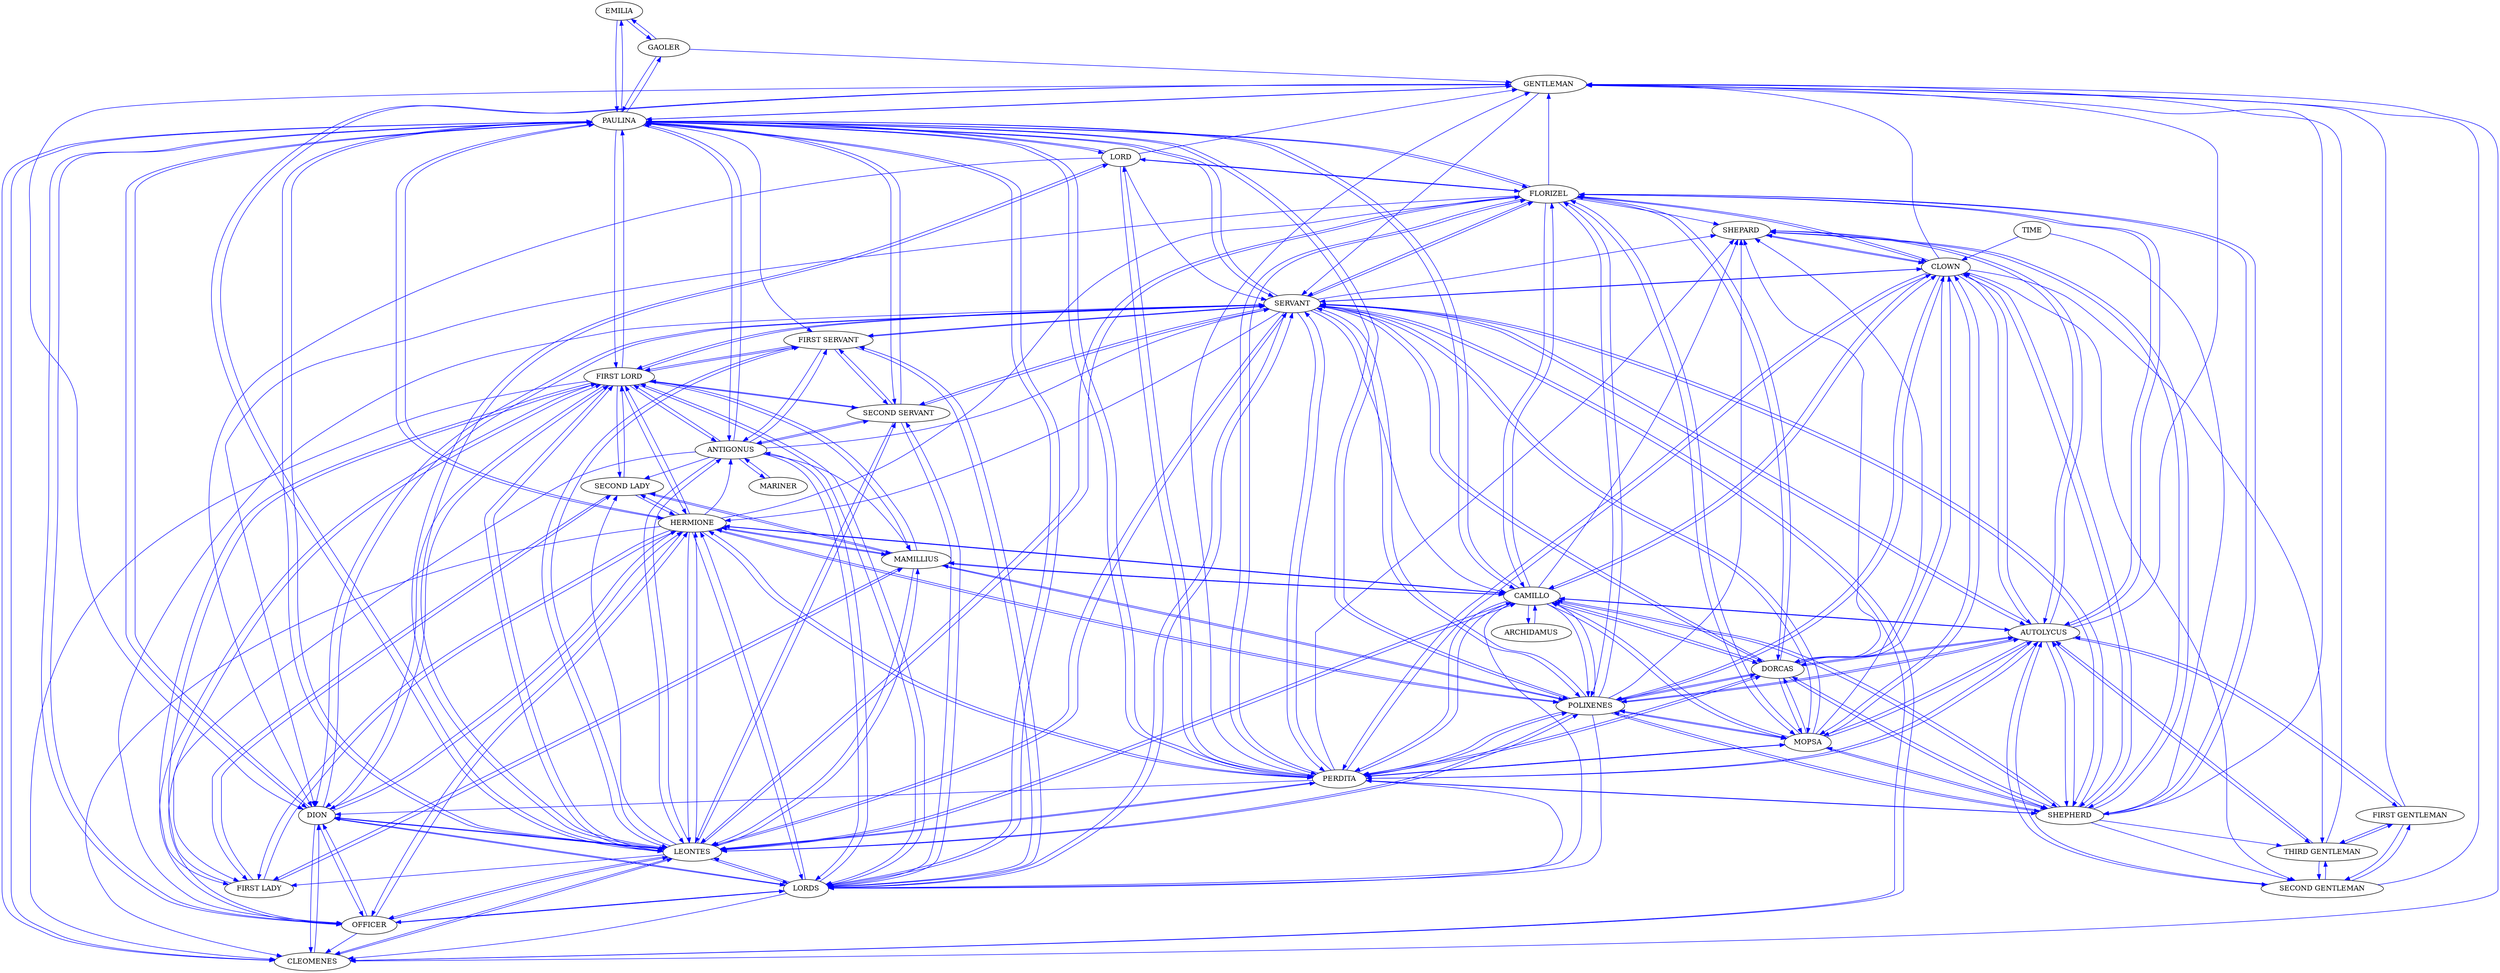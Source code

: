 strict digraph  {
	EMILIA -> GAOLER	 [color=blue,
		weight=21];
	EMILIA -> PAULINA	 [color=blue,
		weight=21];
	DION -> HERMIONE	 [color=blue,
		weight=1];
	DION -> OFFICER	 [color=blue,
		weight=1];
	DION -> PAULINA	 [color=blue,
		weight=12];
	DION -> "FIRST LORD"	 [color=blue,
		weight=1];
	DION -> CLEOMENES	 [color=blue,
		weight=28];
	DION -> SERVANT	 [color=blue,
		weight=11];
	DION -> LORDS	 [color=blue,
		weight=1];
	DION -> LEONTES	 [color=blue,
		weight=12];
	DORCAS -> CLOWN	 [color=blue,
		weight=12];
	DORCAS -> SHEPHERD	 [color=blue,
		weight=12];
	DORCAS -> PERDITA	 [color=blue,
		weight=12];
	DORCAS -> MOPSA	 [color=blue,
		weight=12];
	DORCAS -> POLIXENES	 [color=blue,
		weight=12];
	DORCAS -> AUTOLYCUS	 [color=blue,
		weight=10];
	DORCAS -> CAMILLO	 [color=blue,
		weight=12];
	DORCAS -> FLORIZEL	 [color=blue,
		weight=12];
	DORCAS -> SHEPARD	 [color=blue,
		weight=12];
	DORCAS -> SERVANT	 [color=blue,
		weight=10];
	CLOWN -> DORCAS	 [color=blue,
		weight=34];
	CLOWN -> SHEPHERD	 [color=blue,
		weight=142];
	CLOWN -> PERDITA	 [color=blue,
		weight=34];
	CLOWN -> MOPSA	 [color=blue,
		weight=34];
	CLOWN -> POLIXENES	 [color=blue,
		weight=34];
	CLOWN -> AUTOLYCUS	 [color=blue,
		weight=138];
	CLOWN -> CAMILLO	 [color=blue,
		weight=34];
	CLOWN -> FLORIZEL	 [color=blue,
		weight=34];
	CLOWN -> SHEPARD	 [color=blue,
		weight=74];
	CLOWN -> GENTLEMAN	 [color=blue,
		weight=34];
	CLOWN -> "SECOND GENTLEMAN"	 [color=blue,
		weight=34];
	CLOWN -> SERVANT	 [color=blue,
		weight=31];
	CLOWN -> "THIRD GENTLEMAN"	 [color=blue,
		weight=34];
	"FIRST LADY" -> HERMIONE	 [color=blue,
		weight=9];
	"FIRST LADY" -> MAMILLIUS	 [color=blue,
		weight=9];
	"FIRST LADY" -> "FIRST LORD"	 [color=blue,
		weight=9];
	"FIRST LADY" -> "SECOND LADY"	 [color=blue,
		weight=9];
	"FIRST GENTLEMAN" -> AUTOLYCUS	 [color=blue,
		weight=26];
	"FIRST GENTLEMAN" -> GENTLEMAN	 [color=blue,
		weight=26];
	"FIRST GENTLEMAN" -> "SECOND GENTLEMAN"	 [color=blue,
		weight=26];
	"FIRST GENTLEMAN" -> "THIRD GENTLEMAN"	 [color=blue,
		weight=8];
	SHEPHERD -> DORCAS	 [color=blue,
		weight=29];
	SHEPHERD -> CLOWN	 [color=blue,
		weight=114];
	SHEPHERD -> PERDITA	 [color=blue,
		weight=57];
	SHEPHERD -> MOPSA	 [color=blue,
		weight=29];
	SHEPHERD -> POLIXENES	 [color=blue,
		weight=44];
	SHEPHERD -> AUTOLYCUS	 [color=blue,
		weight=61];
	SHEPHERD -> CAMILLO	 [color=blue,
		weight=57];
	SHEPHERD -> FLORIZEL	 [color=blue,
		weight=57];
	SHEPHERD -> SHEPARD	 [color=blue,
		weight=82];
	SHEPHERD -> GENTLEMAN	 [color=blue,
		weight=8];
	SHEPHERD -> "SECOND GENTLEMAN"	 [color=blue,
		weight=8];
	SHEPHERD -> SERVANT	 [color=blue,
		weight=4];
	SHEPHERD -> "THIRD GENTLEMAN"	 [color=blue,
		weight=8];
	MARINER -> ANTIGONUS	 [color=blue,
		weight=11];
	"SECOND SERVANT" -> ANTIGONUS	 [color=blue,
		weight=2];
	"SECOND SERVANT" -> PAULINA	 [color=blue,
		weight=2];
	"SECOND SERVANT" -> "FIRST LORD"	 [color=blue,
		weight=2];
	"SECOND SERVANT" -> SERVANT	 [color=blue,
		weight=2];
	"SECOND SERVANT" -> LORDS	 [color=blue,
		weight=2];
	"SECOND SERVANT" -> "FIRST SERVANT"	 [color=blue,
		weight=2];
	"SECOND SERVANT" -> LEONTES	 [color=blue,
		weight=2];
	PERDITA -> DION	 [color=blue,
		weight=3];
	PERDITA -> DORCAS	 [color=blue,
		weight=67];
	PERDITA -> CLOWN	 [color=blue,
		weight=93];
	PERDITA -> SHEPHERD	 [color=blue,
		weight=93];
	PERDITA -> HERMIONE	 [color=blue,
		weight=7];
	PERDITA -> MOPSA	 [color=blue,
		weight=67];
	PERDITA -> POLIXENES	 [color=blue,
		weight=78];
	PERDITA -> AUTOLYCUS	 [color=blue,
		weight=26];
	PERDITA -> CAMILLO	 [color=blue,
		weight=100];
	PERDITA -> FLORIZEL	 [color=blue,
		weight=131];
	PERDITA -> SHEPARD	 [color=blue,
		weight=121];
	PERDITA -> GENTLEMAN	 [color=blue,
		weight=3];
	PERDITA -> PAULINA	 [color=blue,
		weight=10];
	PERDITA -> SERVANT	 [color=blue,
		weight=5];
	PERDITA -> LORDS	 [color=blue,
		weight=7];
	PERDITA -> LORD	 [color=blue,
		weight=3];
	PERDITA -> LEONTES	 [color=blue,
		weight=10];
	HERMIONE -> DION	 [color=blue,
		weight=1];
	HERMIONE -> "FIRST LADY"	 [color=blue,
		weight=46];
	HERMIONE -> PERDITA	 [color=blue,
		weight=8];
	HERMIONE -> POLIXENES	 [color=blue,
		weight=76];
	HERMIONE -> ANTIGONUS	 [color=blue,
		weight=34];
	HERMIONE -> CAMILLO	 [color=blue,
		weight=76];
	HERMIONE -> FLORIZEL	 [color=blue,
		weight=8];
	HERMIONE -> MAMILLIUS	 [color=blue,
		weight=114];
	HERMIONE -> OFFICER	 [color=blue,
		weight=89];
	HERMIONE -> PAULINA	 [color=blue,
		weight=97];
	HERMIONE -> "FIRST LORD"	 [color=blue,
		weight=135];
	HERMIONE -> CLEOMENES	 [color=blue,
		weight=1];
	HERMIONE -> LORDS	 [color=blue,
		weight=131];
	HERMIONE -> "SECOND LADY"	 [color=blue,
		weight=46];
	HERMIONE -> LEONTES	 [color=blue,
		weight=199];
	MOPSA -> DORCAS	 [color=blue,
		weight=20];
	MOPSA -> CLOWN	 [color=blue,
		weight=20];
	MOPSA -> SHEPHERD	 [color=blue,
		weight=20];
	MOPSA -> PERDITA	 [color=blue,
		weight=20];
	MOPSA -> POLIXENES	 [color=blue,
		weight=20];
	MOPSA -> AUTOLYCUS	 [color=blue,
		weight=19];
	MOPSA -> CAMILLO	 [color=blue,
		weight=20];
	MOPSA -> FLORIZEL	 [color=blue,
		weight=20];
	MOPSA -> SHEPARD	 [color=blue,
		weight=20];
	MOPSA -> SERVANT	 [color=blue,
		weight=19];
	POLIXENES -> DORCAS	 [color=blue,
		weight=25];
	POLIXENES -> CLOWN	 [color=blue,
		weight=95];
	POLIXENES -> SHEPHERD	 [color=blue,
		weight=95];
	POLIXENES -> PERDITA	 [color=blue,
		weight=105];
	POLIXENES -> HERMIONE	 [color=blue,
		weight=70];
	POLIXENES -> MOPSA	 [color=blue,
		weight=25];
	POLIXENES -> AUTOLYCUS	 [color=blue,
		weight=70];
	POLIXENES -> CAMILLO	 [color=blue,
		weight=273];
	POLIXENES -> FLORIZEL	 [color=blue,
		weight=105];
	POLIXENES -> MAMILLIUS	 [color=blue,
		weight=60];
	POLIXENES -> SHEPARD	 [color=blue,
		weight=95];
	POLIXENES -> PAULINA	 [color=blue,
		weight=10];
	POLIXENES -> SERVANT	 [color=blue,
		weight=3];
	POLIXENES -> LORDS	 [color=blue,
		weight=10];
	POLIXENES -> LEONTES	 [color=blue,
		weight=70];
	ANTIGONUS -> "FIRST LADY"	 [color=blue,
		weight=31];
	ANTIGONUS -> MARINER	 [color=blue,
		weight=7];
	ANTIGONUS -> "SECOND SERVANT"	 [color=blue,
		weight=29];
	ANTIGONUS -> MAMILLIUS	 [color=blue,
		weight=31];
	ANTIGONUS -> PAULINA	 [color=blue,
		weight=11];
	ANTIGONUS -> "FIRST LORD"	 [color=blue,
		weight=60];
	ANTIGONUS -> SERVANT	 [color=blue,
		weight=29];
	ANTIGONUS -> LORDS	 [color=blue,
		weight=60];
	ANTIGONUS -> "FIRST SERVANT"	 [color=blue,
		weight=29];
	ANTIGONUS -> "SECOND LADY"	 [color=blue,
		weight=31];
	ANTIGONUS -> LEONTES	 [color=blue,
		weight=60];
	ARCHIDAMUS -> CAMILLO	 [color=blue,
		weight=22];
	AUTOLYCUS -> DORCAS	 [color=blue,
		weight=43];
	AUTOLYCUS -> CLOWN	 [color=blue,
		weight=229];
	AUTOLYCUS -> "FIRST GENTLEMAN"	 [color=blue,
		weight=2];
	AUTOLYCUS -> SHEPHERD	 [color=blue,
		weight=185];
	AUTOLYCUS -> PERDITA	 [color=blue,
		weight=87];
	AUTOLYCUS -> MOPSA	 [color=blue,
		weight=43];
	AUTOLYCUS -> POLIXENES	 [color=blue,
		weight=53];
	AUTOLYCUS -> CAMILLO	 [color=blue,
		weight=87];
	AUTOLYCUS -> FLORIZEL	 [color=blue,
		weight=87];
	AUTOLYCUS -> SHEPARD	 [color=blue,
		weight=189];
	AUTOLYCUS -> GENTLEMAN	 [color=blue,
		weight=21];
	AUTOLYCUS -> "SECOND GENTLEMAN"	 [color=blue,
		weight=21];
	AUTOLYCUS -> SERVANT	 [color=blue,
		weight=53];
	AUTOLYCUS -> "THIRD GENTLEMAN"	 [color=blue,
		weight=19];
	CAMILLO -> DORCAS	 [color=blue,
		weight=5];
	CAMILLO -> CLOWN	 [color=blue,
		weight=131];
	CAMILLO -> SHEPHERD	 [color=blue,
		weight=131];
	CAMILLO -> PERDITA	 [color=blue,
		weight=138];
	CAMILLO -> HERMIONE	 [color=blue,
		weight=7];
	CAMILLO -> MOPSA	 [color=blue,
		weight=5];
	CAMILLO -> POLIXENES	 [color=blue,
		weight=151];
	CAMILLO -> ARCHIDAMUS	 [color=blue,
		weight=23];
	CAMILLO -> AUTOLYCUS	 [color=blue,
		weight=126];
	CAMILLO -> FLORIZEL	 [color=blue,
		weight=138];
	CAMILLO -> MAMILLIUS	 [color=blue,
		weight=1];
	CAMILLO -> SHEPARD	 [color=blue,
		weight=131];
	CAMILLO -> PAULINA	 [color=blue,
		weight=7];
	CAMILLO -> LORDS	 [color=blue,
		weight=7];
	CAMILLO -> LEONTES	 [color=blue,
		weight=70];
	FLORIZEL -> DION	 [color=blue,
		weight=38];
	FLORIZEL -> DORCAS	 [color=blue,
		weight=18];
	FLORIZEL -> CLOWN	 [color=blue,
		weight=133];
	FLORIZEL -> SHEPHERD	 [color=blue,
		weight=133];
	FLORIZEL -> PERDITA	 [color=blue,
		weight=206];
	FLORIZEL -> MOPSA	 [color=blue,
		weight=18];
	FLORIZEL -> POLIXENES	 [color=blue,
		weight=57];
	FLORIZEL -> AUTOLYCUS	 [color=blue,
		weight=115];
	FLORIZEL -> CAMILLO	 [color=blue,
		weight=133];
	FLORIZEL -> SHEPARD	 [color=blue,
		weight=168];
	FLORIZEL -> GENTLEMAN	 [color=blue,
		weight=38];
	FLORIZEL -> PAULINA	 [color=blue,
		weight=38];
	FLORIZEL -> SERVANT	 [color=blue,
		weight=38];
	FLORIZEL -> LORD	 [color=blue,
		weight=16];
	FLORIZEL -> LEONTES	 [color=blue,
		weight=38];
	GAOLER -> EMILIA	 [color=blue,
		weight=4];
	GAOLER -> GENTLEMAN	 [color=blue,
		weight=7];
	GAOLER -> PAULINA	 [color=blue,
		weight=13];
	MAMILLIUS -> "FIRST LADY"	 [color=blue,
		weight=18];
	MAMILLIUS -> HERMIONE	 [color=blue,
		weight=21];
	MAMILLIUS -> POLIXENES	 [color=blue,
		weight=4];
	MAMILLIUS -> CAMILLO	 [color=blue,
		weight=4];
	MAMILLIUS -> "FIRST LORD"	 [color=blue,
		weight=18];
	MAMILLIUS -> "SECOND LADY"	 [color=blue,
		weight=18];
	MAMILLIUS -> LEONTES	 [color=blue,
		weight=4];
	OFFICER -> DION	 [color=blue,
		weight=14];
	OFFICER -> HERMIONE	 [color=blue,
		weight=24];
	OFFICER -> PAULINA	 [color=blue,
		weight=24];
	OFFICER -> "FIRST LORD"	 [color=blue,
		weight=26];
	OFFICER -> CLEOMENES	 [color=blue,
		weight=14];
	OFFICER -> LORDS	 [color=blue,
		weight=26];
	OFFICER -> LEONTES	 [color=blue,
		weight=26];
	SHEPARD -> CLOWN	 [color=blue,
		weight=2];
	SHEPARD -> SHEPHERD	 [color=blue,
		weight=2];
	SHEPARD -> AUTOLYCUS	 [color=blue,
		weight=2];
	GENTLEMAN -> DION	 [color=blue,
		weight=18];
	GENTLEMAN -> PAULINA	 [color=blue,
		weight=18];
	GENTLEMAN -> CLEOMENES	 [color=blue,
		weight=18];
	GENTLEMAN -> SERVANT	 [color=blue,
		weight=18];
	GENTLEMAN -> LEONTES	 [color=blue,
		weight=18];
	TIME -> CLOWN	 [color=blue,
		weight=33];
	TIME -> SHEPHERD	 [color=blue,
		weight=33];
	PAULINA -> EMILIA	 [color=blue,
		weight=30];
	PAULINA -> DION	 [color=blue,
		weight=130];
	PAULINA -> "SECOND SERVANT"	 [color=blue,
		weight=86];
	PAULINA -> PERDITA	 [color=blue,
		weight=79];
	PAULINA -> HERMIONE	 [color=blue,
		weight=77];
	PAULINA -> POLIXENES	 [color=blue,
		weight=75];
	PAULINA -> ANTIGONUS	 [color=blue,
		weight=86];
	PAULINA -> CAMILLO	 [color=blue,
		weight=75];
	PAULINA -> FLORIZEL	 [color=blue,
		weight=79];
	PAULINA -> GAOLER	 [color=blue,
		weight=44];
	PAULINA -> OFFICER	 [color=blue,
		weight=61];
	PAULINA -> GENTLEMAN	 [color=blue,
		weight=34];
	PAULINA -> "FIRST LORD"	 [color=blue,
		weight=147];
	PAULINA -> CLEOMENES	 [color=blue,
		weight=122];
	PAULINA -> SERVANT	 [color=blue,
		weight=216];
	PAULINA -> LORDS	 [color=blue,
		weight=222];
	PAULINA -> "FIRST SERVANT"	 [color=blue,
		weight=86];
	PAULINA -> LORD	 [color=blue,
		weight=4];
	PAULINA -> LEONTES	 [color=blue,
		weight=291];
	"SECOND GENTLEMAN" -> "FIRST GENTLEMAN"	 [color=blue,
		weight=17];
	"SECOND GENTLEMAN" -> AUTOLYCUS	 [color=blue,
		weight=17];
	"SECOND GENTLEMAN" -> GENTLEMAN	 [color=blue,
		weight=17];
	"SECOND GENTLEMAN" -> "THIRD GENTLEMAN"	 [color=blue,
		weight=13];
	"FIRST LORD" -> DION	 [color=blue,
		weight=5];
	"FIRST LORD" -> "FIRST LADY"	 [color=blue,
		weight=18];
	"FIRST LORD" -> "SECOND SERVANT"	 [color=blue,
		weight=10];
	"FIRST LORD" -> HERMIONE	 [color=blue,
		weight=9];
	"FIRST LORD" -> ANTIGONUS	 [color=blue,
		weight=26];
	"FIRST LORD" -> MAMILLIUS	 [color=blue,
		weight=18];
	"FIRST LORD" -> OFFICER	 [color=blue,
		weight=8];
	"FIRST LORD" -> PAULINA	 [color=blue,
		weight=9];
	"FIRST LORD" -> CLEOMENES	 [color=blue,
		weight=5];
	"FIRST LORD" -> SERVANT	 [color=blue,
		weight=15];
	"FIRST LORD" -> LORDS	 [color=blue,
		weight=36];
	"FIRST LORD" -> "FIRST SERVANT"	 [color=blue,
		weight=10];
	"FIRST LORD" -> "SECOND LADY"	 [color=blue,
		weight=18];
	"FIRST LORD" -> LEONTES	 [color=blue,
		weight=36];
	CLEOMENES -> DION	 [color=blue,
		weight=23];
	CLEOMENES -> PAULINA	 [color=blue,
		weight=12];
	CLEOMENES -> SERVANT	 [color=blue,
		weight=12];
	CLEOMENES -> LEONTES	 [color=blue,
		weight=12];
	SERVANT -> DION	 [color=blue,
		weight=5];
	SERVANT -> DORCAS	 [color=blue,
		weight=23];
	SERVANT -> CLOWN	 [color=blue,
		weight=35];
	SERVANT -> SHEPHERD	 [color=blue,
		weight=35];
	SERVANT -> "SECOND SERVANT"	 [color=blue,
		weight=5];
	SERVANT -> PERDITA	 [color=blue,
		weight=35];
	SERVANT -> HERMIONE	 [color=blue,
		weight=5];
	SERVANT -> MOPSA	 [color=blue,
		weight=23];
	SERVANT -> POLIXENES	 [color=blue,
		weight=35];
	SERVANT -> AUTOLYCUS	 [color=blue,
		weight=12];
	SERVANT -> CAMILLO	 [color=blue,
		weight=35];
	SERVANT -> FLORIZEL	 [color=blue,
		weight=35];
	SERVANT -> OFFICER	 [color=blue,
		weight=5];
	SERVANT -> SHEPARD	 [color=blue,
		weight=35];
	SERVANT -> PAULINA	 [color=blue,
		weight=5];
	SERVANT -> "FIRST LORD"	 [color=blue,
		weight=10];
	SERVANT -> CLEOMENES	 [color=blue,
		weight=5];
	SERVANT -> LORDS	 [color=blue,
		weight=10];
	SERVANT -> "FIRST SERVANT"	 [color=blue,
		weight=5];
	SERVANT -> LEONTES	 [color=blue,
		weight=10];
	LORDS -> DION	 [color=blue,
		weight=1];
	LORDS -> "SECOND SERVANT"	 [color=blue,
		weight=2];
	LORDS -> HERMIONE	 [color=blue,
		weight=1];
	LORDS -> ANTIGONUS	 [color=blue,
		weight=2];
	LORDS -> OFFICER	 [color=blue,
		weight=1];
	LORDS -> PAULINA	 [color=blue,
		weight=1];
	LORDS -> "FIRST LORD"	 [color=blue,
		weight=3];
	LORDS -> CLEOMENES	 [color=blue,
		weight=1];
	LORDS -> SERVANT	 [color=blue,
		weight=2];
	LORDS -> "FIRST SERVANT"	 [color=blue,
		weight=2];
	LORDS -> LEONTES	 [color=blue,
		weight=3];
	"FIRST SERVANT" -> "SECOND SERVANT"	 [color=blue,
		weight=3];
	"FIRST SERVANT" -> ANTIGONUS	 [color=blue,
		weight=3];
	"FIRST SERVANT" -> "FIRST LORD"	 [color=blue,
		weight=3];
	"FIRST SERVANT" -> SERVANT	 [color=blue,
		weight=3];
	"FIRST SERVANT" -> LORDS	 [color=blue,
		weight=3];
	"FIRST SERVANT" -> LEONTES	 [color=blue,
		weight=3];
	"THIRD GENTLEMAN" -> "FIRST GENTLEMAN"	 [color=blue,
		weight=66];
	"THIRD GENTLEMAN" -> AUTOLYCUS	 [color=blue,
		weight=66];
	"THIRD GENTLEMAN" -> GENTLEMAN	 [color=blue,
		weight=66];
	"THIRD GENTLEMAN" -> "SECOND GENTLEMAN"	 [color=blue,
		weight=66];
	"SECOND LADY" -> "FIRST LADY"	 [color=blue,
		weight=4];
	"SECOND LADY" -> HERMIONE	 [color=blue,
		weight=4];
	"SECOND LADY" -> MAMILLIUS	 [color=blue,
		weight=4];
	"SECOND LADY" -> "FIRST LORD"	 [color=blue,
		weight=4];
	LORD -> DION	 [color=blue,
		weight=24];
	LORD -> PERDITA	 [color=blue,
		weight=24];
	LORD -> FLORIZEL	 [color=blue,
		weight=24];
	LORD -> GENTLEMAN	 [color=blue,
		weight=24];
	LORD -> PAULINA	 [color=blue,
		weight=24];
	LORD -> SERVANT	 [color=blue,
		weight=24];
	LORD -> LEONTES	 [color=blue,
		weight=24];
	LEONTES -> DION	 [color=blue,
		weight=155];
	LEONTES -> "FIRST LADY"	 [color=blue,
		weight=109];
	LEONTES -> "SECOND SERVANT"	 [color=blue,
		weight=111];
	LEONTES -> PERDITA	 [color=blue,
		weight=135];
	LEONTES -> HERMIONE	 [color=blue,
		weight=265];
	LEONTES -> POLIXENES	 [color=blue,
		weight=291];
	LEONTES -> ANTIGONUS	 [color=blue,
		weight=208];
	LEONTES -> CAMILLO	 [color=blue,
		weight=291];
	LEONTES -> FLORIZEL	 [color=blue,
		weight=135];
	LEONTES -> MAMILLIUS	 [color=blue,
		weight=227];
	LEONTES -> OFFICER	 [color=blue,
		weight=75];
	LEONTES -> GENTLEMAN	 [color=blue,
		weight=74];
	LEONTES -> PAULINA	 [color=blue,
		weight=282];
	LEONTES -> "FIRST LORD"	 [color=blue,
		weight=295];
	LEONTES -> CLEOMENES	 [color=blue,
		weight=90];
	LEONTES -> SERVANT	 [color=blue,
		weight=262];
	LEONTES -> LORDS	 [color=blue,
		weight=371];
	LEONTES -> "FIRST SERVANT"	 [color=blue,
		weight=111];
	LEONTES -> "SECOND LADY"	 [color=blue,
		weight=109];
	LEONTES -> LORD	 [color=blue,
		weight=21];
}
